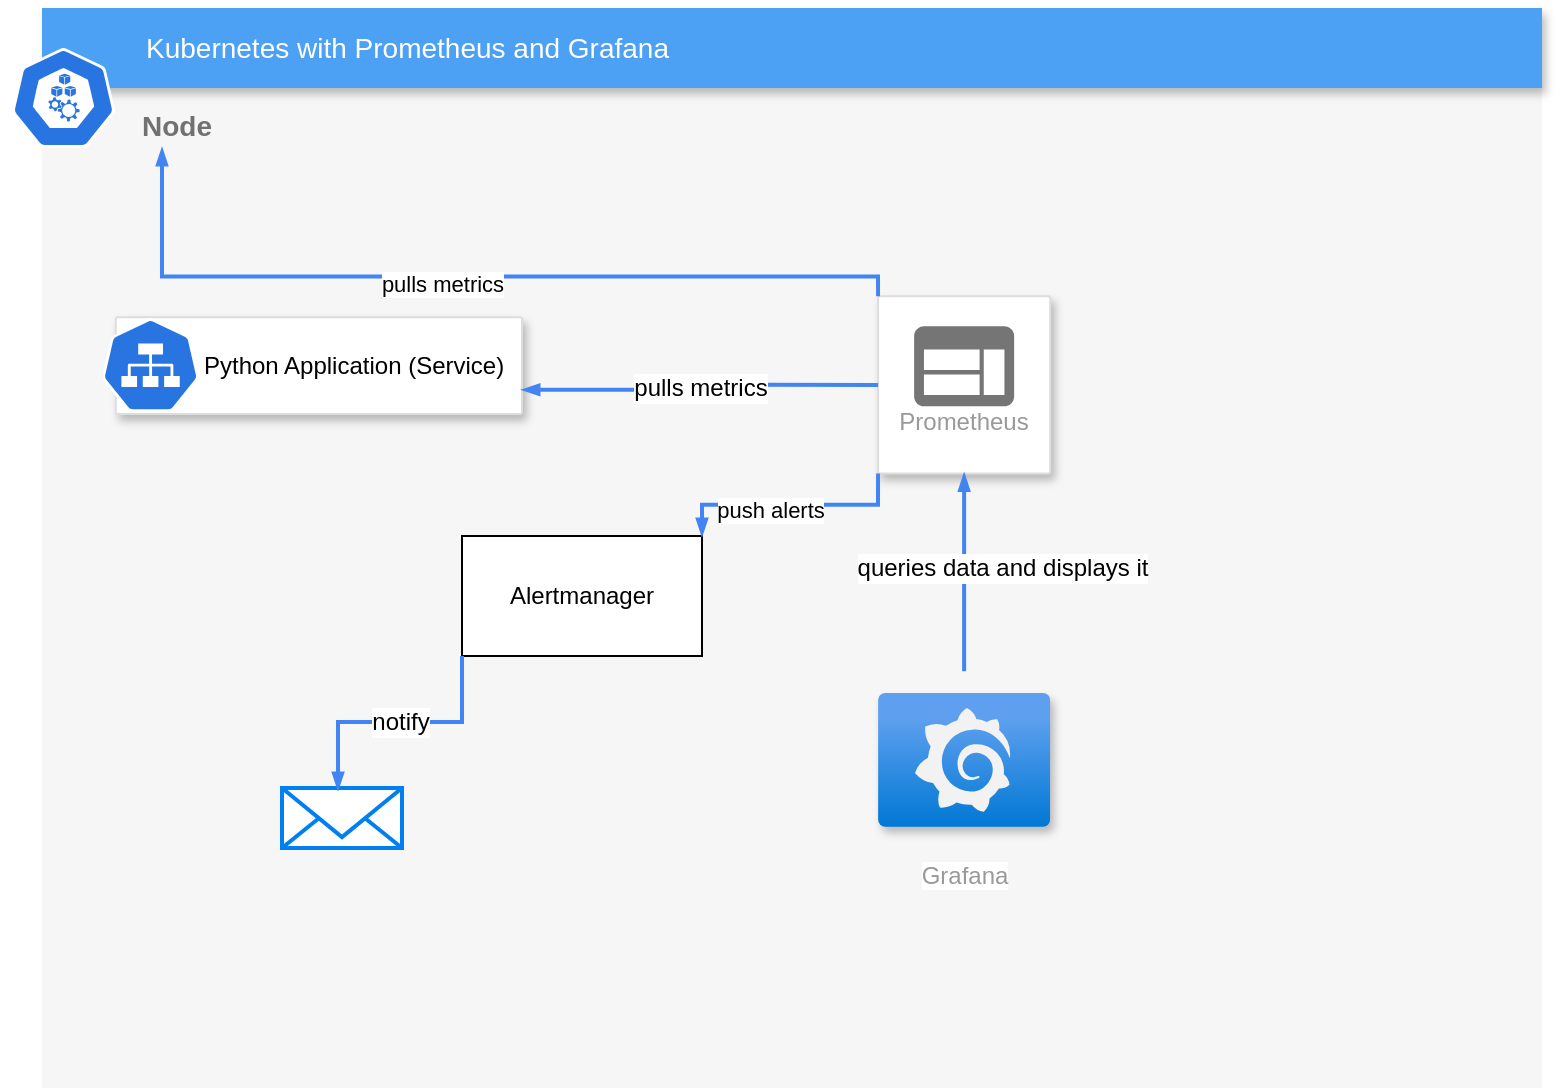 <mxfile version="20.7.4" type="github">
  <diagram id="f106602c-feb2-e66a-4537-3a34d633f6aa" name="Page-1">
    <mxGraphModel dx="954" dy="622" grid="1" gridSize="10" guides="1" tooltips="1" connect="1" arrows="1" fold="1" page="1" pageScale="1" pageWidth="1169" pageHeight="827" background="none" math="0" shadow="0">
      <root>
        <mxCell id="0" />
        <mxCell id="1" parent="0" />
        <mxCell id="14" value="&lt;b&gt;Node&lt;br&gt;&lt;br&gt;&lt;/b&gt;" style="fillColor=#F6F6F6;strokeColor=none;shadow=0;gradientColor=none;fontSize=14;align=left;spacing=10;fontColor=#717171;9E9E9E;verticalAlign=top;spacingTop=-4;fontStyle=0;spacingLeft=40;html=1;" parent="1" vertex="1">
          <mxGeometry x="360" y="130" width="750" height="500" as="geometry" />
        </mxCell>
        <mxCell id="c2-byHZdjQWcjS6Jkdd0-593" value="" style="strokeColor=#dddddd;shadow=1;strokeWidth=1;rounded=1;absoluteArcSize=1;arcSize=2;" vertex="1" parent="14">
          <mxGeometry x="36.89" y="114.58" width="203.11" height="48.42" as="geometry" />
        </mxCell>
        <mxCell id="c2-byHZdjQWcjS6Jkdd0-594" value="Python Application (Service)" style="sketch=0;dashed=0;connectable=0;html=1;fillColor=#757575;strokeColor=none;shape=mxgraph.gcp2.application_system;part=1;labelPosition=right;verticalLabelPosition=middle;align=left;verticalAlign=middle;spacingLeft=5;fontSize=12;" vertex="1" parent="c2-byHZdjQWcjS6Jkdd0-593">
          <mxGeometry y="0.5" width="32" height="32" relative="1" as="geometry">
            <mxPoint x="5" y="-16" as="offset" />
          </mxGeometry>
        </mxCell>
        <mxCell id="c2-byHZdjQWcjS6Jkdd0-605" value="" style="sketch=0;html=1;dashed=0;whitespace=wrap;fillColor=#2875E2;strokeColor=#ffffff;points=[[0.005,0.63,0],[0.1,0.2,0],[0.9,0.2,0],[0.5,0,0],[0.995,0.63,0],[0.72,0.99,0],[0.5,1,0],[0.28,0.99,0]];verticalLabelPosition=bottom;align=center;verticalAlign=top;shape=mxgraph.kubernetes.icon;prIcon=svc" vertex="1" parent="c2-byHZdjQWcjS6Jkdd0-593">
          <mxGeometry x="-6.889" y="-0.003" width="48.587" height="48.003" as="geometry" />
        </mxCell>
        <mxCell id="c2-byHZdjQWcjS6Jkdd0-595" value="Prometheus&#xa;" style="strokeColor=#dddddd;shadow=1;strokeWidth=1;rounded=1;absoluteArcSize=1;arcSize=2;labelPosition=center;verticalLabelPosition=middle;align=center;verticalAlign=bottom;spacingLeft=0;fontColor=#999999;fontSize=12;whiteSpace=wrap;spacingBottom=2;" vertex="1" parent="14">
          <mxGeometry x="418.033" y="104.167" width="86.066" height="88.542" as="geometry" />
        </mxCell>
        <mxCell id="c2-byHZdjQWcjS6Jkdd0-596" value="" style="sketch=0;dashed=0;connectable=0;html=1;fillColor=#757575;strokeColor=none;shape=mxgraph.gcp2.application;part=1;" vertex="1" parent="c2-byHZdjQWcjS6Jkdd0-595">
          <mxGeometry x="0.5" width="50" height="40" relative="1" as="geometry">
            <mxPoint x="-25" y="15" as="offset" />
          </mxGeometry>
        </mxCell>
        <mxCell id="c2-byHZdjQWcjS6Jkdd0-598" value="pulls metrics" style="edgeStyle=orthogonalEdgeStyle;fontSize=12;html=1;endArrow=blockThin;endFill=1;rounded=0;strokeWidth=2;endSize=4;startSize=4;dashed=0;strokeColor=#4284F3;exitX=0;exitY=0.5;exitDx=0;exitDy=0;entryX=1;entryY=0.75;entryDx=0;entryDy=0;" edge="1" parent="14" source="c2-byHZdjQWcjS6Jkdd0-595" target="c2-byHZdjQWcjS6Jkdd0-593">
          <mxGeometry width="100" relative="1" as="geometry">
            <mxPoint x="172.131" y="354.167" as="sourcePoint" />
            <mxPoint x="295.082" y="354.167" as="targetPoint" />
          </mxGeometry>
        </mxCell>
        <mxCell id="c2-byHZdjQWcjS6Jkdd0-599" value="Grafana" style="aspect=fixed;html=1;points=[];align=center;image;fontSize=12;image=img/lib/azure2/other/Grafana.svg;shadow=1;fontFamily=Helvetica;fontColor=#999999;strokeColor=#dddddd;strokeWidth=1;fillColor=default;" vertex="1" parent="14">
          <mxGeometry x="418.033" y="291.667" width="86.066" height="88.542" as="geometry" />
        </mxCell>
        <mxCell id="c2-byHZdjQWcjS6Jkdd0-602" value="queries data and displays it" style="edgeStyle=orthogonalEdgeStyle;fontSize=12;html=1;endArrow=blockThin;endFill=1;rounded=0;strokeWidth=2;endSize=4;startSize=4;dashed=0;strokeColor=#4284F3;entryX=0.5;entryY=1;entryDx=0;entryDy=0;exitX=0.5;exitY=0;exitDx=0;exitDy=0;" edge="1" parent="14" source="c2-byHZdjQWcjS6Jkdd0-599" target="c2-byHZdjQWcjS6Jkdd0-595">
          <mxGeometry x="0.044" y="-19" width="100" relative="1" as="geometry">
            <mxPoint x="172.131" y="354.167" as="sourcePoint" />
            <mxPoint x="295.082" y="354.167" as="targetPoint" />
            <mxPoint as="offset" />
          </mxGeometry>
        </mxCell>
        <mxCell id="c2-byHZdjQWcjS6Jkdd0-607" value="" style="edgeStyle=orthogonalEdgeStyle;fontSize=12;html=1;endArrow=blockThin;endFill=1;rounded=0;strokeWidth=2;endSize=4;startSize=4;dashed=0;strokeColor=#4284F3;exitX=0;exitY=0;exitDx=0;exitDy=0;entryX=0.08;entryY=0.06;entryDx=0;entryDy=0;entryPerimeter=0;" edge="1" parent="14" source="c2-byHZdjQWcjS6Jkdd0-595" target="14">
          <mxGeometry width="100" relative="1" as="geometry">
            <mxPoint x="230" y="200" as="sourcePoint" />
            <mxPoint x="330" y="200" as="targetPoint" />
          </mxGeometry>
        </mxCell>
        <mxCell id="c2-byHZdjQWcjS6Jkdd0-608" value="pulls metrics" style="edgeLabel;html=1;align=center;verticalAlign=middle;resizable=0;points=[];" vertex="1" connectable="0" parent="c2-byHZdjQWcjS6Jkdd0-607">
          <mxGeometry x="0.055" y="4" relative="1" as="geometry">
            <mxPoint as="offset" />
          </mxGeometry>
        </mxCell>
        <mxCell id="c2-byHZdjQWcjS6Jkdd0-609" value="Alertmanager" style="rounded=0;whiteSpace=wrap;html=1;" vertex="1" parent="14">
          <mxGeometry x="210" y="224" width="120" height="60" as="geometry" />
        </mxCell>
        <mxCell id="c2-byHZdjQWcjS6Jkdd0-611" value="" style="html=1;verticalLabelPosition=bottom;align=center;labelBackgroundColor=#ffffff;verticalAlign=top;strokeWidth=2;strokeColor=#0080F0;shadow=0;dashed=0;shape=mxgraph.ios7.icons.mail;" vertex="1" parent="14">
          <mxGeometry x="120" y="350" width="60" height="30" as="geometry" />
        </mxCell>
        <mxCell id="c2-byHZdjQWcjS6Jkdd0-612" value="" style="edgeStyle=orthogonalEdgeStyle;fontSize=12;html=1;endArrow=blockThin;endFill=1;rounded=0;strokeWidth=2;endSize=4;startSize=4;dashed=0;strokeColor=#4284F3;exitX=0;exitY=1;exitDx=0;exitDy=0;entryX=1;entryY=0;entryDx=0;entryDy=0;" edge="1" parent="14" source="c2-byHZdjQWcjS6Jkdd0-595" target="c2-byHZdjQWcjS6Jkdd0-609">
          <mxGeometry width="100" relative="1" as="geometry">
            <mxPoint x="380" y="200" as="sourcePoint" />
            <mxPoint x="480" y="200" as="targetPoint" />
          </mxGeometry>
        </mxCell>
        <mxCell id="c2-byHZdjQWcjS6Jkdd0-613" value="push alerts" style="edgeLabel;html=1;align=center;verticalAlign=middle;resizable=0;points=[];" vertex="1" connectable="0" parent="c2-byHZdjQWcjS6Jkdd0-612">
          <mxGeometry x="0.168" y="2" relative="1" as="geometry">
            <mxPoint as="offset" />
          </mxGeometry>
        </mxCell>
        <mxCell id="c2-byHZdjQWcjS6Jkdd0-614" value="notify" style="edgeStyle=orthogonalEdgeStyle;fontSize=12;html=1;endArrow=blockThin;endFill=1;rounded=0;strokeWidth=2;endSize=4;startSize=4;dashed=0;strokeColor=#4284F3;exitX=0;exitY=1;exitDx=0;exitDy=0;entryX=0.467;entryY=0.033;entryDx=0;entryDy=0;entryPerimeter=0;" edge="1" parent="14" source="c2-byHZdjQWcjS6Jkdd0-609" target="c2-byHZdjQWcjS6Jkdd0-611">
          <mxGeometry width="100" relative="1" as="geometry">
            <mxPoint x="380" y="200" as="sourcePoint" />
            <mxPoint x="480" y="200" as="targetPoint" />
          </mxGeometry>
        </mxCell>
        <mxCell id="2" value="Kubernetes with Prometheus and Grafana" style="fillColor=#4DA1F5;strokeColor=none;shadow=1;gradientColor=none;fontSize=14;align=left;spacingLeft=50;fontColor=#ffffff;html=1;" parent="1" vertex="1">
          <mxGeometry x="360" y="90" width="750" height="40" as="geometry" />
        </mxCell>
        <mxCell id="c2-byHZdjQWcjS6Jkdd0-603" value="" style="sketch=0;html=1;dashed=0;whitespace=wrap;fillColor=#2875E2;strokeColor=#ffffff;points=[[0.005,0.63,0],[0.1,0.2,0],[0.9,0.2,0],[0.5,0,0],[0.995,0.63,0],[0.72,0.99,0],[0.5,1,0],[0.28,0.99,0]];verticalLabelPosition=bottom;align=center;verticalAlign=top;shape=mxgraph.kubernetes.icon;prIcon=node" vertex="1" parent="1">
          <mxGeometry x="340" y="110" width="61.475" height="50" as="geometry" />
        </mxCell>
      </root>
    </mxGraphModel>
  </diagram>
</mxfile>
